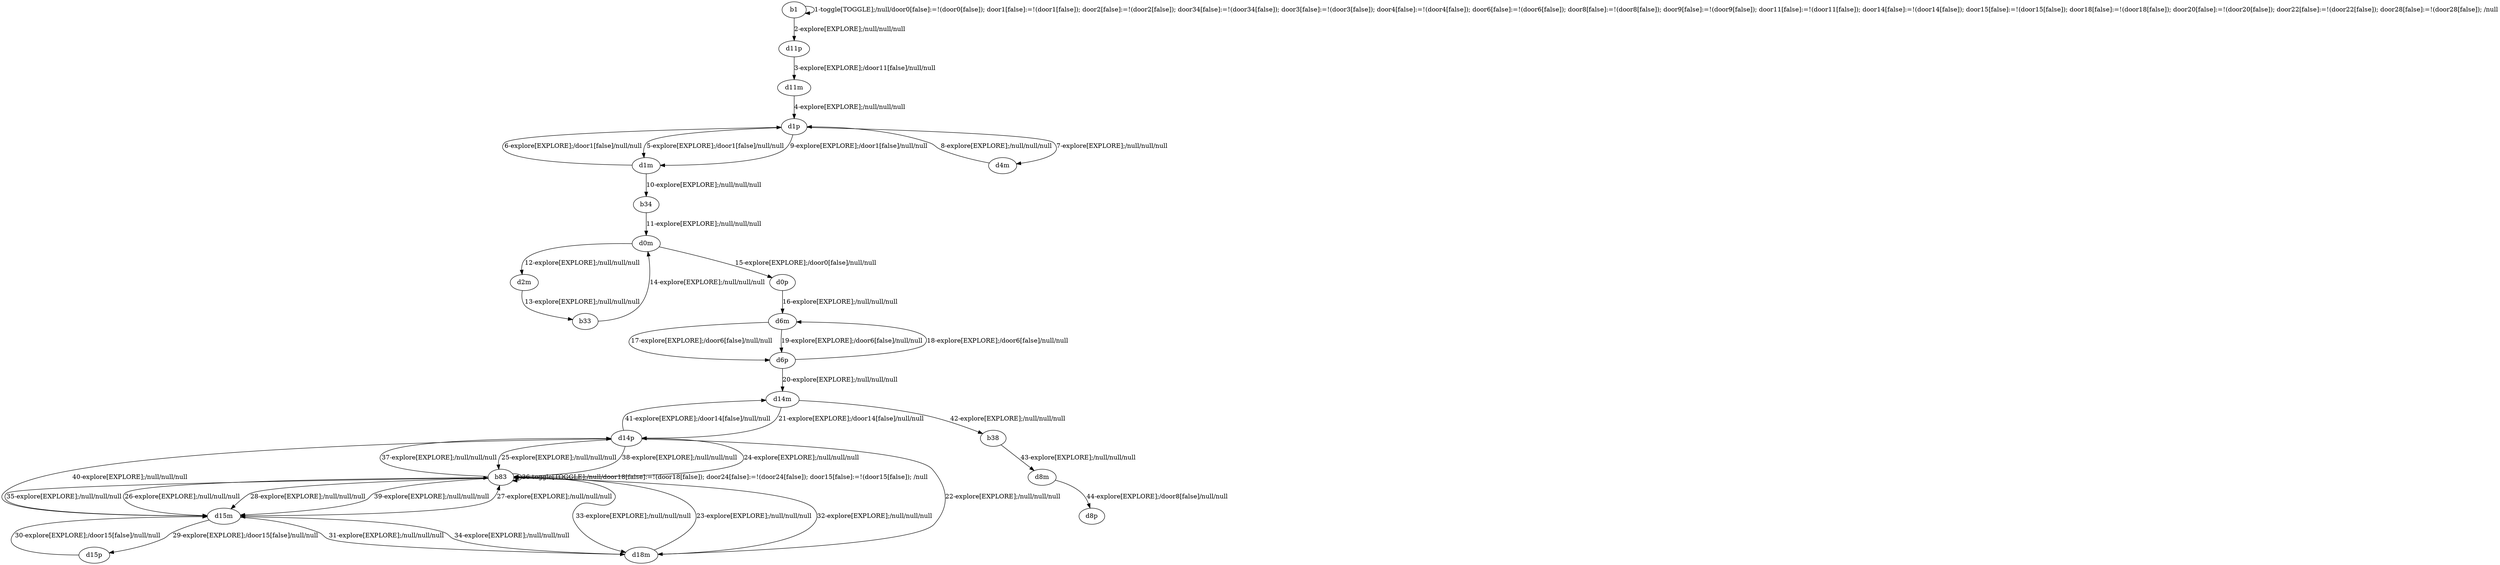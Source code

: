 # Total number of goals covered by this test: 1
# d15m --> d14p

digraph g {
"b1" -> "b1" [label = "1-toggle[TOGGLE];/null/door0[false]:=!(door0[false]); door1[false]:=!(door1[false]); door2[false]:=!(door2[false]); door34[false]:=!(door34[false]); door3[false]:=!(door3[false]); door4[false]:=!(door4[false]); door6[false]:=!(door6[false]); door8[false]:=!(door8[false]); door9[false]:=!(door9[false]); door11[false]:=!(door11[false]); door14[false]:=!(door14[false]); door15[false]:=!(door15[false]); door18[false]:=!(door18[false]); door20[false]:=!(door20[false]); door22[false]:=!(door22[false]); door28[false]:=!(door28[false]); /null"];
"b1" -> "d11p" [label = "2-explore[EXPLORE];/null/null/null"];
"d11p" -> "d11m" [label = "3-explore[EXPLORE];/door11[false]/null/null"];
"d11m" -> "d1p" [label = "4-explore[EXPLORE];/null/null/null"];
"d1p" -> "d1m" [label = "5-explore[EXPLORE];/door1[false]/null/null"];
"d1m" -> "d1p" [label = "6-explore[EXPLORE];/door1[false]/null/null"];
"d1p" -> "d4m" [label = "7-explore[EXPLORE];/null/null/null"];
"d4m" -> "d1p" [label = "8-explore[EXPLORE];/null/null/null"];
"d1p" -> "d1m" [label = "9-explore[EXPLORE];/door1[false]/null/null"];
"d1m" -> "b34" [label = "10-explore[EXPLORE];/null/null/null"];
"b34" -> "d0m" [label = "11-explore[EXPLORE];/null/null/null"];
"d0m" -> "d2m" [label = "12-explore[EXPLORE];/null/null/null"];
"d2m" -> "b33" [label = "13-explore[EXPLORE];/null/null/null"];
"b33" -> "d0m" [label = "14-explore[EXPLORE];/null/null/null"];
"d0m" -> "d0p" [label = "15-explore[EXPLORE];/door0[false]/null/null"];
"d0p" -> "d6m" [label = "16-explore[EXPLORE];/null/null/null"];
"d6m" -> "d6p" [label = "17-explore[EXPLORE];/door6[false]/null/null"];
"d6p" -> "d6m" [label = "18-explore[EXPLORE];/door6[false]/null/null"];
"d6m" -> "d6p" [label = "19-explore[EXPLORE];/door6[false]/null/null"];
"d6p" -> "d14m" [label = "20-explore[EXPLORE];/null/null/null"];
"d14m" -> "d14p" [label = "21-explore[EXPLORE];/door14[false]/null/null"];
"d14p" -> "d18m" [label = "22-explore[EXPLORE];/null/null/null"];
"d18m" -> "b83" [label = "23-explore[EXPLORE];/null/null/null"];
"b83" -> "d14p" [label = "24-explore[EXPLORE];/null/null/null"];
"d14p" -> "b83" [label = "25-explore[EXPLORE];/null/null/null"];
"b83" -> "d15m" [label = "26-explore[EXPLORE];/null/null/null"];
"d15m" -> "b83" [label = "27-explore[EXPLORE];/null/null/null"];
"b83" -> "d15m" [label = "28-explore[EXPLORE];/null/null/null"];
"d15m" -> "d15p" [label = "29-explore[EXPLORE];/door15[false]/null/null"];
"d15p" -> "d15m" [label = "30-explore[EXPLORE];/door15[false]/null/null"];
"d15m" -> "d18m" [label = "31-explore[EXPLORE];/null/null/null"];
"d18m" -> "b83" [label = "32-explore[EXPLORE];/null/null/null"];
"b83" -> "d18m" [label = "33-explore[EXPLORE];/null/null/null"];
"d18m" -> "d15m" [label = "34-explore[EXPLORE];/null/null/null"];
"d15m" -> "b83" [label = "35-explore[EXPLORE];/null/null/null"];
"b83" -> "b83" [label = "36-toggle[TOGGLE];/null/door18[false]:=!(door18[false]); door24[false]:=!(door24[false]); door15[false]:=!(door15[false]); /null"];
"b83" -> "d14p" [label = "37-explore[EXPLORE];/null/null/null"];
"d14p" -> "b83" [label = "38-explore[EXPLORE];/null/null/null"];
"b83" -> "d15m" [label = "39-explore[EXPLORE];/null/null/null"];
"d15m" -> "d14p" [label = "40-explore[EXPLORE];/null/null/null"];
"d14p" -> "d14m" [label = "41-explore[EXPLORE];/door14[false]/null/null"];
"d14m" -> "b38" [label = "42-explore[EXPLORE];/null/null/null"];
"b38" -> "d8m" [label = "43-explore[EXPLORE];/null/null/null"];
"d8m" -> "d8p" [label = "44-explore[EXPLORE];/door8[false]/null/null"];
}